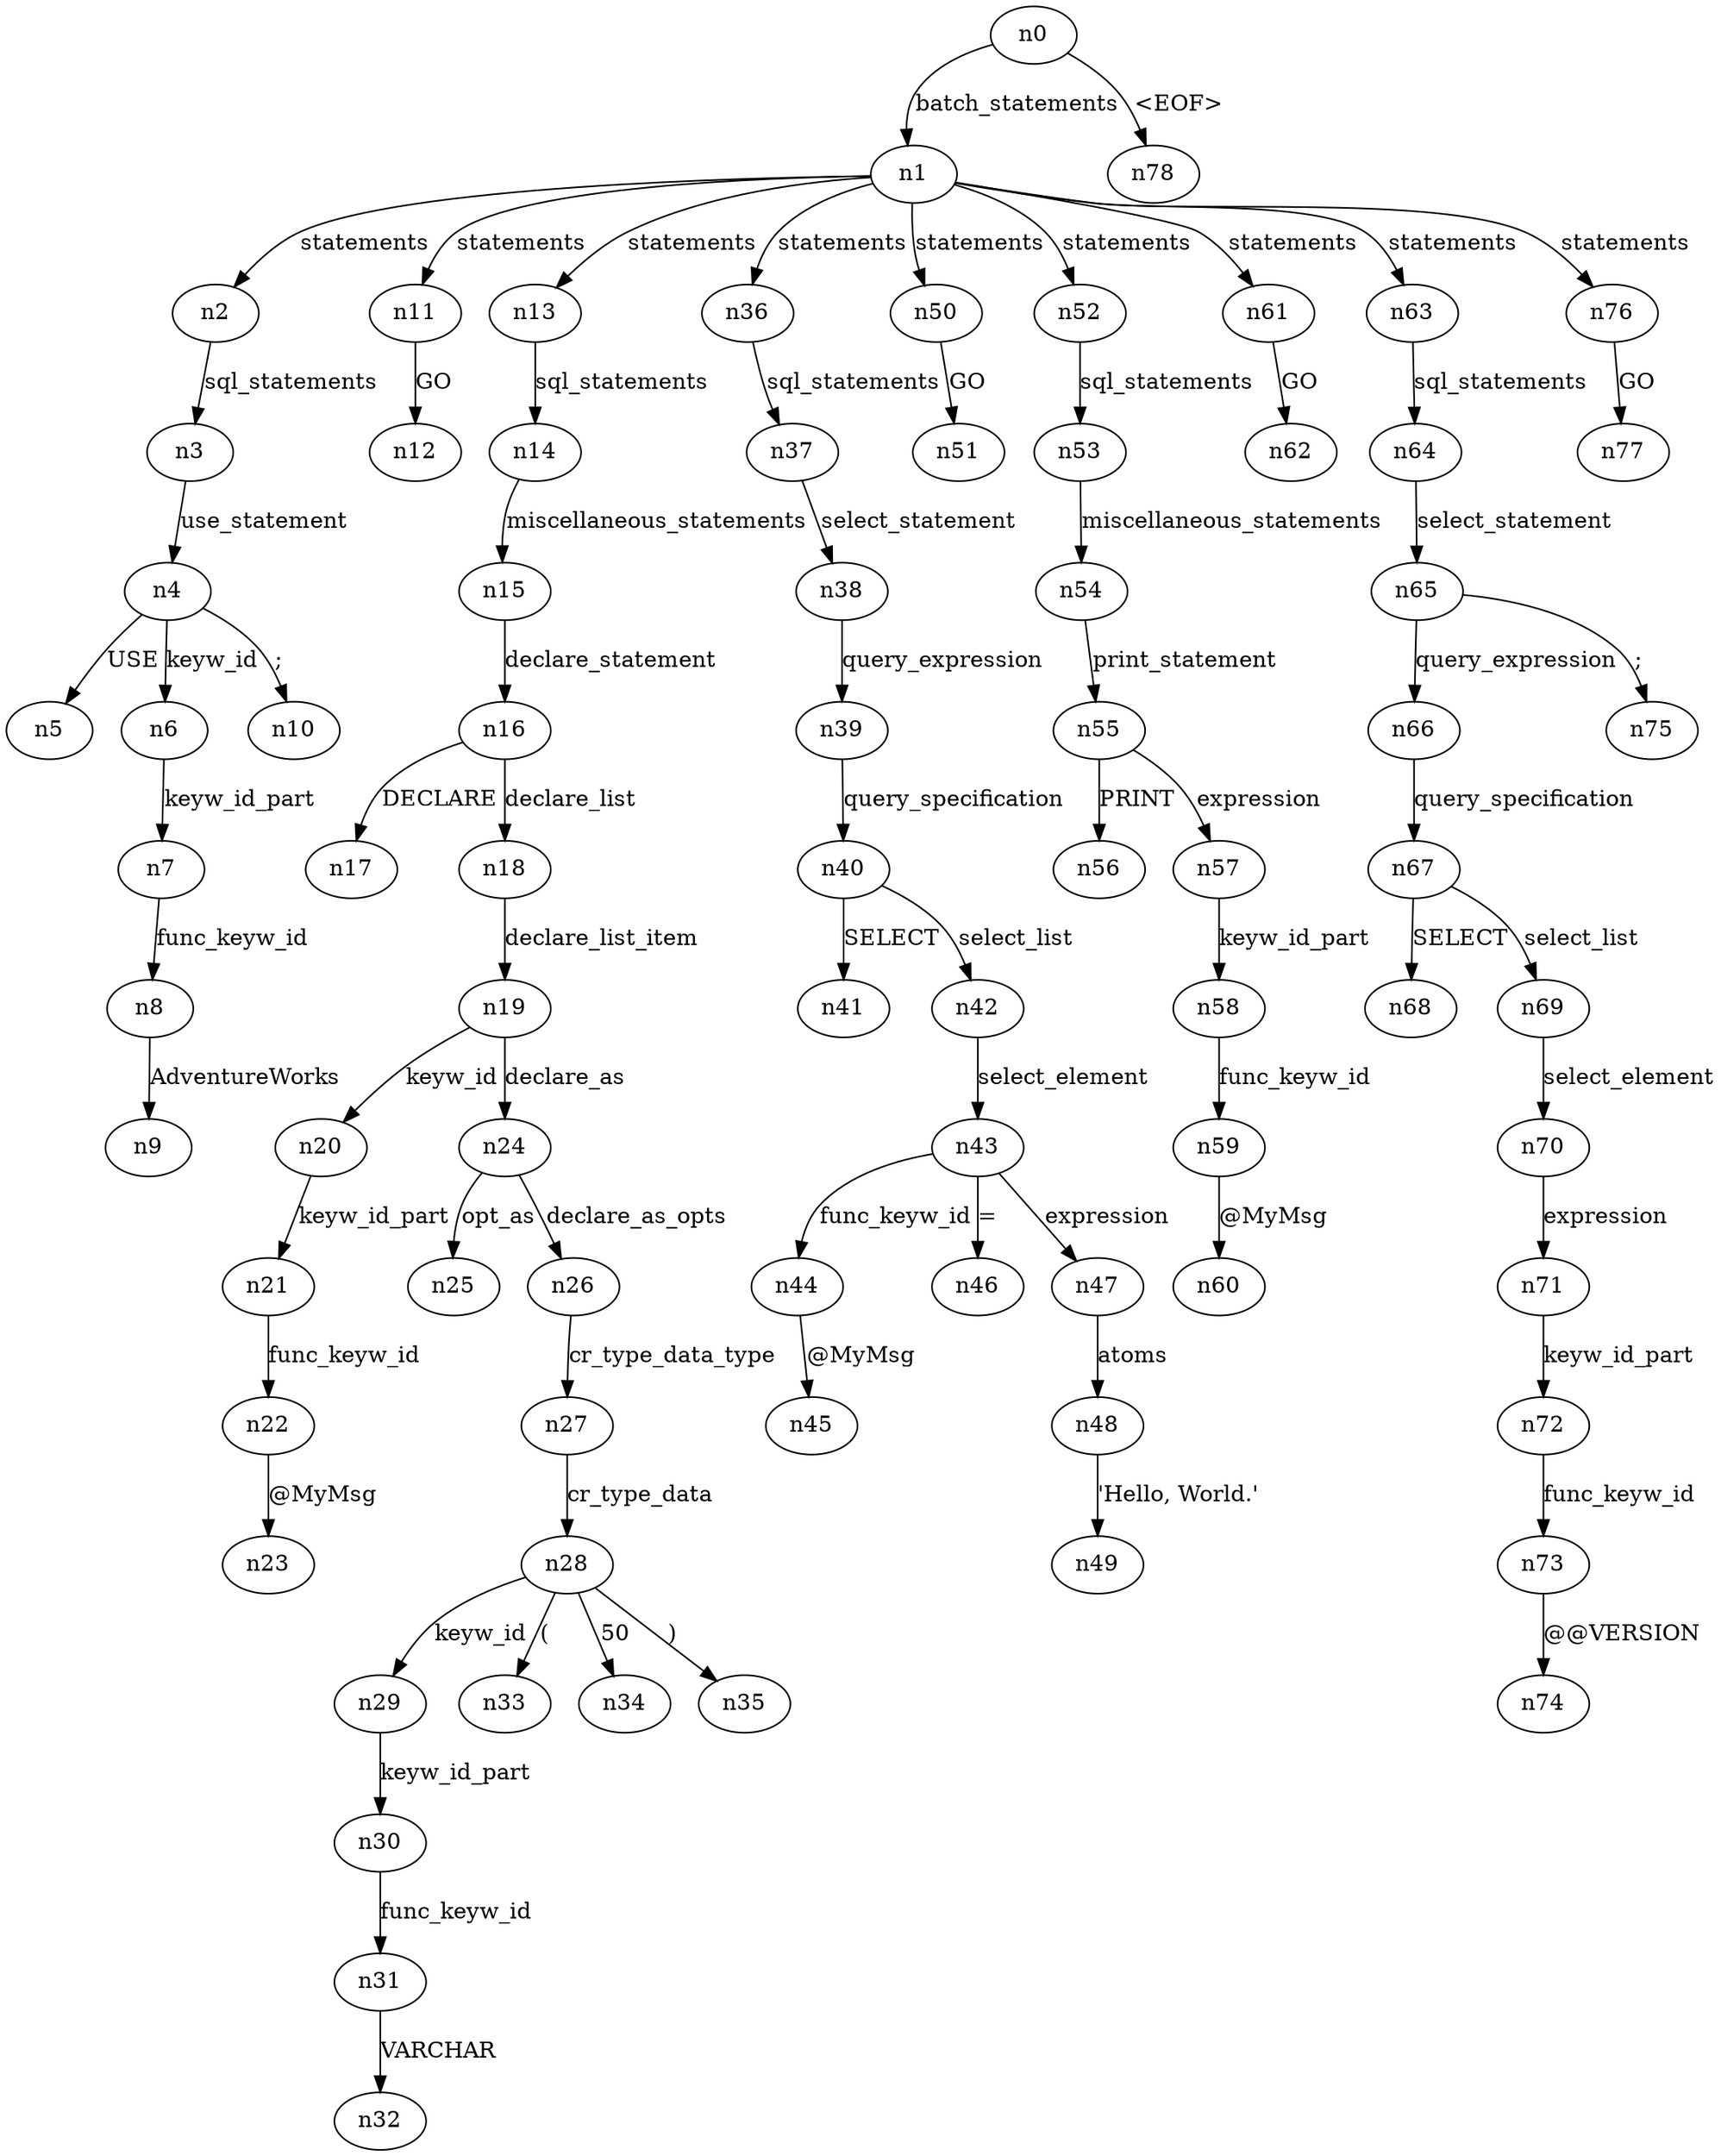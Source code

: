 digraph ParseTree {
  n0 -> n1 [label="batch_statements"];
  n1 -> n2 [label="statements"];
  n2 -> n3 [label="sql_statements"];
  n3 -> n4 [label="use_statement"];
  n4 -> n5 [label="USE"];
  n4 -> n6 [label="keyw_id"];
  n6 -> n7 [label="keyw_id_part"];
  n7 -> n8 [label="func_keyw_id"];
  n8 -> n9 [label="AdventureWorks"];
  n4 -> n10 [label=";"];
  n1 -> n11 [label="statements"];
  n11 -> n12 [label="GO"];
  n1 -> n13 [label="statements"];
  n13 -> n14 [label="sql_statements"];
  n14 -> n15 [label="miscellaneous_statements"];
  n15 -> n16 [label="declare_statement"];
  n16 -> n17 [label="DECLARE"];
  n16 -> n18 [label="declare_list"];
  n18 -> n19 [label="declare_list_item"];
  n19 -> n20 [label="keyw_id"];
  n20 -> n21 [label="keyw_id_part"];
  n21 -> n22 [label="func_keyw_id"];
  n22 -> n23 [label="@MyMsg"];
  n19 -> n24 [label="declare_as"];
  n24 -> n25 [label="opt_as"];
  n24 -> n26 [label="declare_as_opts"];
  n26 -> n27 [label="cr_type_data_type"];
  n27 -> n28 [label="cr_type_data"];
  n28 -> n29 [label="keyw_id"];
  n29 -> n30 [label="keyw_id_part"];
  n30 -> n31 [label="func_keyw_id"];
  n31 -> n32 [label="VARCHAR"];
  n28 -> n33 [label="("];
  n28 -> n34 [label="50"];
  n28 -> n35 [label=")"];
  n1 -> n36 [label="statements"];
  n36 -> n37 [label="sql_statements"];
  n37 -> n38 [label="select_statement"];
  n38 -> n39 [label="query_expression"];
  n39 -> n40 [label="query_specification"];
  n40 -> n41 [label="SELECT"];
  n40 -> n42 [label="select_list"];
  n42 -> n43 [label="select_element"];
  n43 -> n44 [label="func_keyw_id"];
  n44 -> n45 [label="@MyMsg"];
  n43 -> n46 [label="="];
  n43 -> n47 [label="expression"];
  n47 -> n48 [label="atoms"];
  n48 -> n49 [label="'Hello, World.'"];
  n1 -> n50 [label="statements"];
  n50 -> n51 [label="GO"];
  n1 -> n52 [label="statements"];
  n52 -> n53 [label="sql_statements"];
  n53 -> n54 [label="miscellaneous_statements"];
  n54 -> n55 [label="print_statement"];
  n55 -> n56 [label="PRINT"];
  n55 -> n57 [label="expression"];
  n57 -> n58 [label="keyw_id_part"];
  n58 -> n59 [label="func_keyw_id"];
  n59 -> n60 [label="@MyMsg"];
  n1 -> n61 [label="statements"];
  n61 -> n62 [label="GO"];
  n1 -> n63 [label="statements"];
  n63 -> n64 [label="sql_statements"];
  n64 -> n65 [label="select_statement"];
  n65 -> n66 [label="query_expression"];
  n66 -> n67 [label="query_specification"];
  n67 -> n68 [label="SELECT"];
  n67 -> n69 [label="select_list"];
  n69 -> n70 [label="select_element"];
  n70 -> n71 [label="expression"];
  n71 -> n72 [label="keyw_id_part"];
  n72 -> n73 [label="func_keyw_id"];
  n73 -> n74 [label="@@VERSION"];
  n65 -> n75 [label=";"];
  n1 -> n76 [label="statements"];
  n76 -> n77 [label="GO"];
  n0 -> n78 [label="<EOF>"];
}